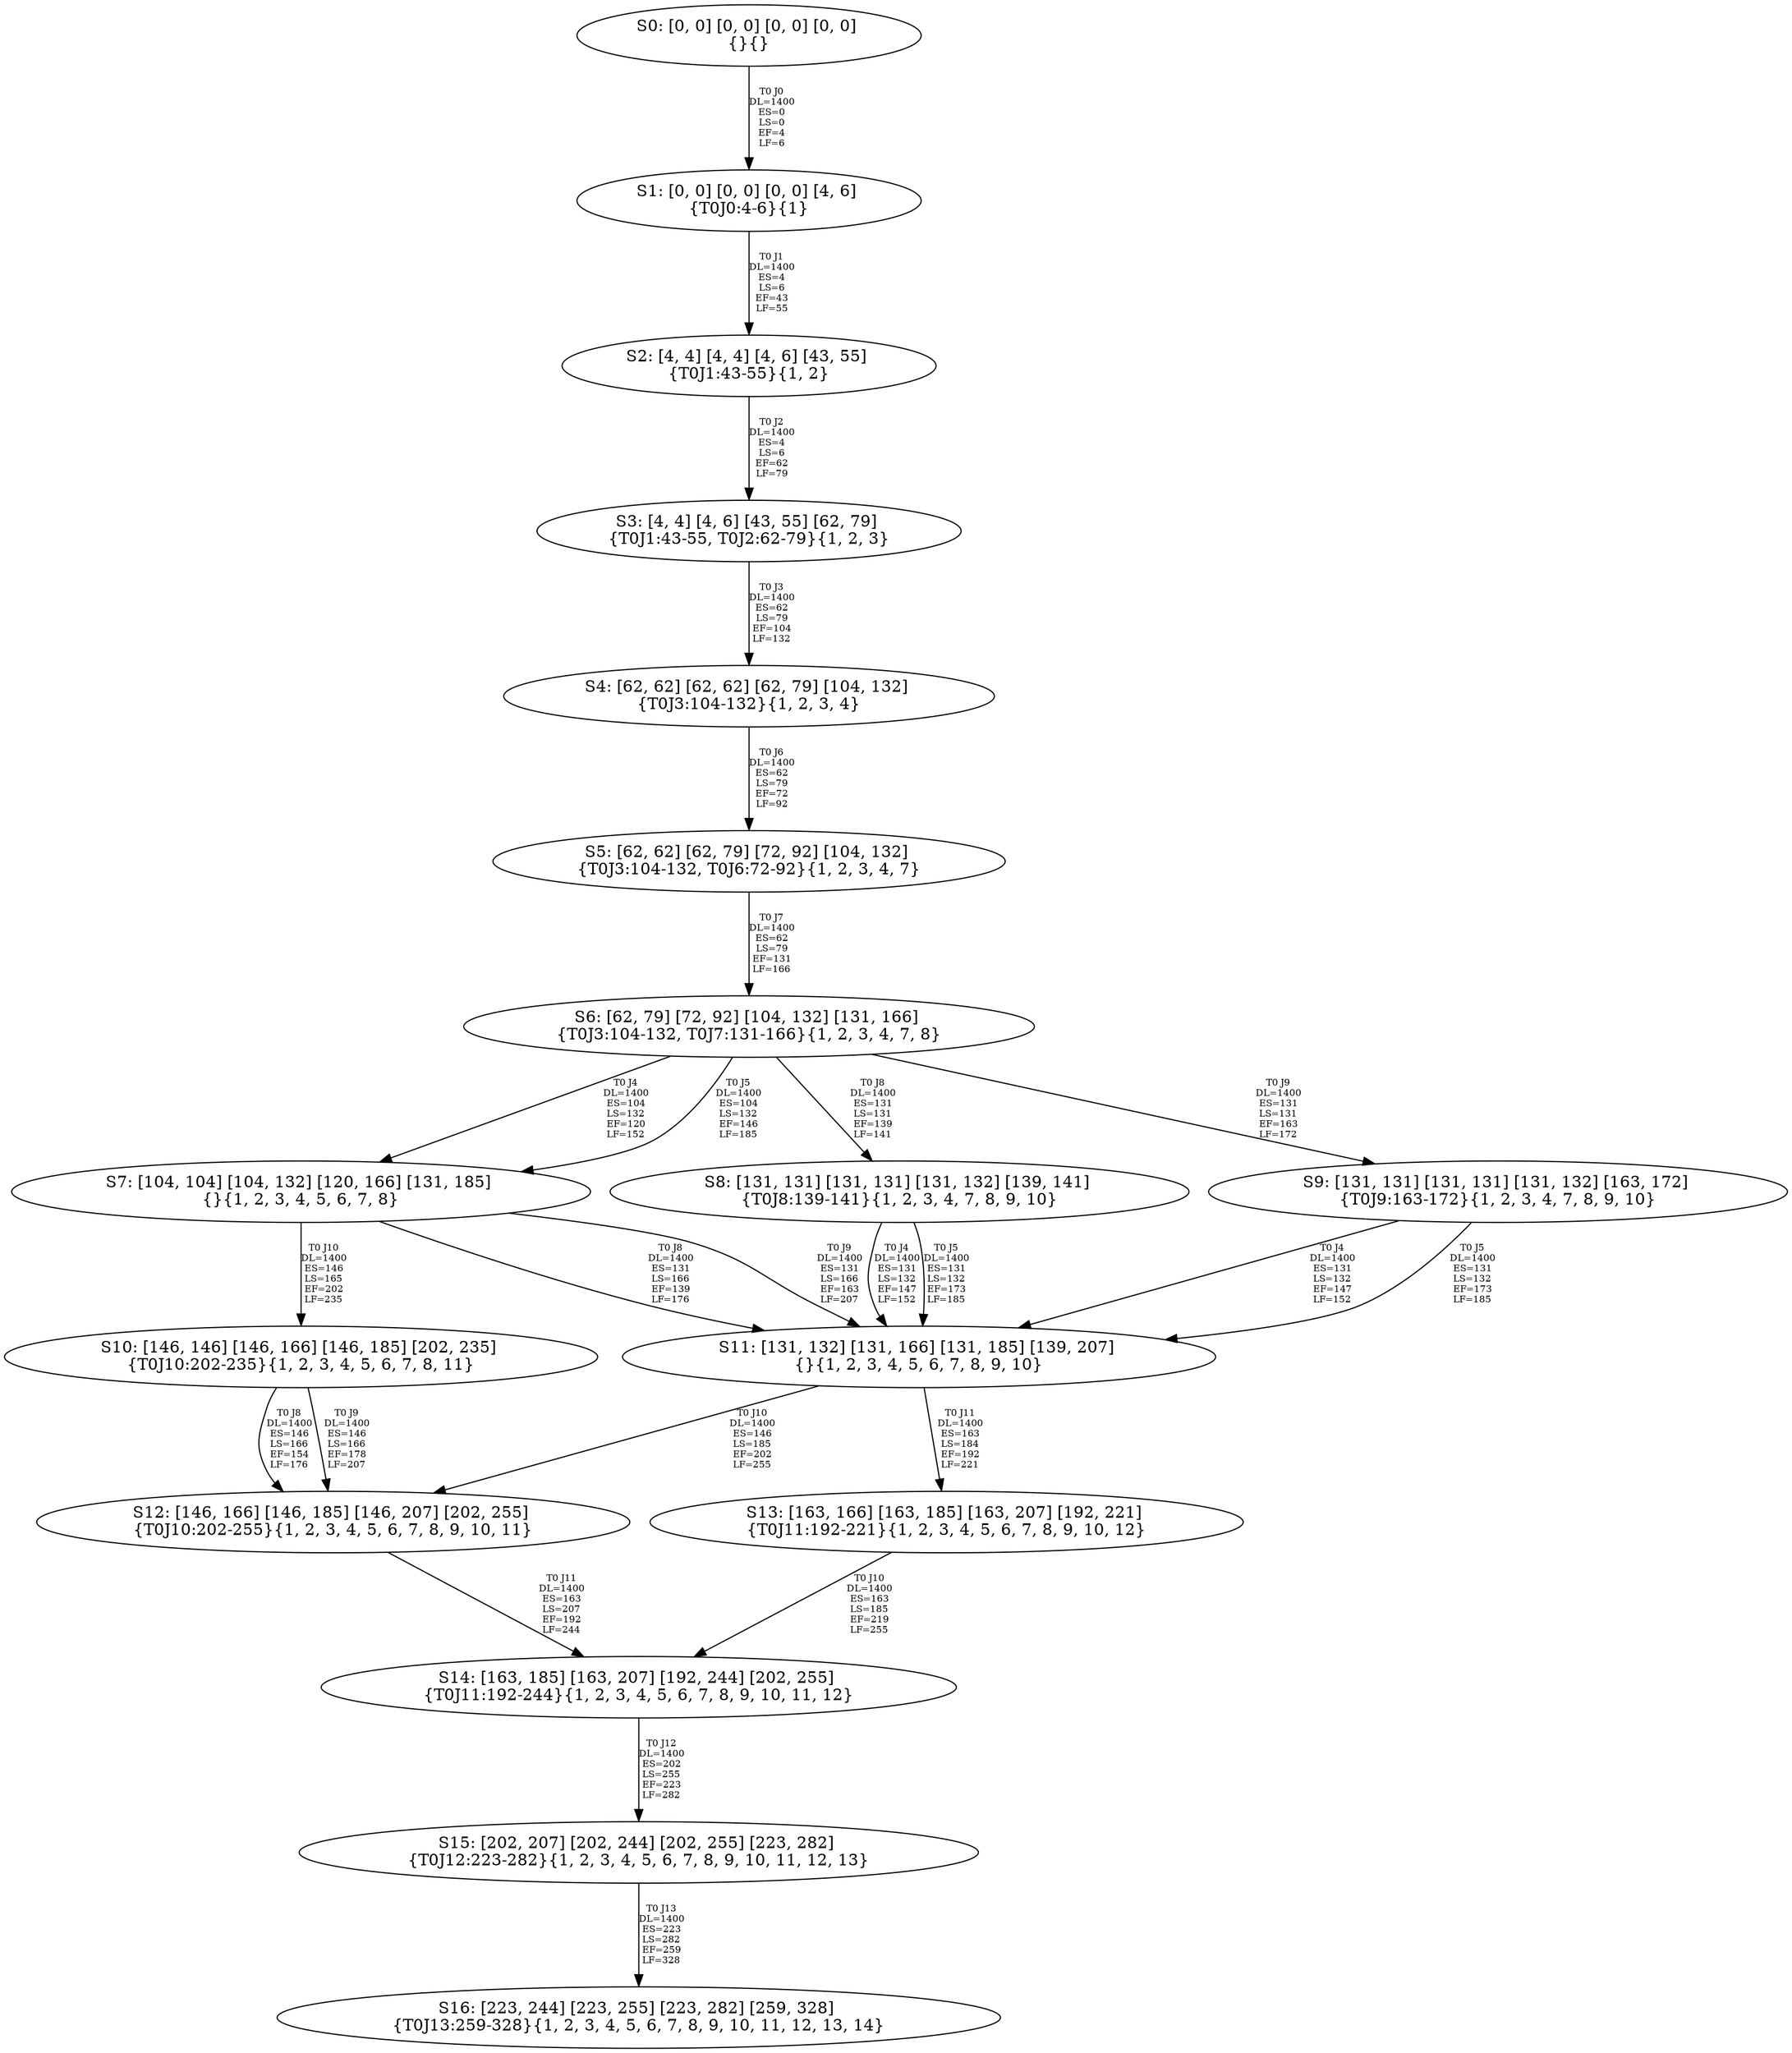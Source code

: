 digraph {
	S0[label="S0: [0, 0] [0, 0] [0, 0] [0, 0] \n{}{}"];
	S1[label="S1: [0, 0] [0, 0] [0, 0] [4, 6] \n{T0J0:4-6}{1}"];
	S2[label="S2: [4, 4] [4, 4] [4, 6] [43, 55] \n{T0J1:43-55}{1, 2}"];
	S3[label="S3: [4, 4] [4, 6] [43, 55] [62, 79] \n{T0J1:43-55, T0J2:62-79}{1, 2, 3}"];
	S4[label="S4: [62, 62] [62, 62] [62, 79] [104, 132] \n{T0J3:104-132}{1, 2, 3, 4}"];
	S5[label="S5: [62, 62] [62, 79] [72, 92] [104, 132] \n{T0J3:104-132, T0J6:72-92}{1, 2, 3, 4, 7}"];
	S6[label="S6: [62, 79] [72, 92] [104, 132] [131, 166] \n{T0J3:104-132, T0J7:131-166}{1, 2, 3, 4, 7, 8}"];
	S7[label="S7: [104, 104] [104, 132] [120, 166] [131, 185] \n{}{1, 2, 3, 4, 5, 6, 7, 8}"];
	S8[label="S8: [131, 131] [131, 131] [131, 132] [139, 141] \n{T0J8:139-141}{1, 2, 3, 4, 7, 8, 9, 10}"];
	S9[label="S9: [131, 131] [131, 131] [131, 132] [163, 172] \n{T0J9:163-172}{1, 2, 3, 4, 7, 8, 9, 10}"];
	S10[label="S10: [146, 146] [146, 166] [146, 185] [202, 235] \n{T0J10:202-235}{1, 2, 3, 4, 5, 6, 7, 8, 11}"];
	S11[label="S11: [131, 132] [131, 166] [131, 185] [139, 207] \n{}{1, 2, 3, 4, 5, 6, 7, 8, 9, 10}"];
	S12[label="S12: [146, 166] [146, 185] [146, 207] [202, 255] \n{T0J10:202-255}{1, 2, 3, 4, 5, 6, 7, 8, 9, 10, 11}"];
	S13[label="S13: [163, 166] [163, 185] [163, 207] [192, 221] \n{T0J11:192-221}{1, 2, 3, 4, 5, 6, 7, 8, 9, 10, 12}"];
	S14[label="S14: [163, 185] [163, 207] [192, 244] [202, 255] \n{T0J11:192-244}{1, 2, 3, 4, 5, 6, 7, 8, 9, 10, 11, 12}"];
	S15[label="S15: [202, 207] [202, 244] [202, 255] [223, 282] \n{T0J12:223-282}{1, 2, 3, 4, 5, 6, 7, 8, 9, 10, 11, 12, 13}"];
	S16[label="S16: [223, 244] [223, 255] [223, 282] [259, 328] \n{T0J13:259-328}{1, 2, 3, 4, 5, 6, 7, 8, 9, 10, 11, 12, 13, 14}"];
	S0 -> S1[label="T0 J0\nDL=1400\nES=0\nLS=0\nEF=4\nLF=6",fontsize=8];
	S1 -> S2[label="T0 J1\nDL=1400\nES=4\nLS=6\nEF=43\nLF=55",fontsize=8];
	S2 -> S3[label="T0 J2\nDL=1400\nES=4\nLS=6\nEF=62\nLF=79",fontsize=8];
	S3 -> S4[label="T0 J3\nDL=1400\nES=62\nLS=79\nEF=104\nLF=132",fontsize=8];
	S4 -> S5[label="T0 J6\nDL=1400\nES=62\nLS=79\nEF=72\nLF=92",fontsize=8];
	S5 -> S6[label="T0 J7\nDL=1400\nES=62\nLS=79\nEF=131\nLF=166",fontsize=8];
	S6 -> S7[label="T0 J4\nDL=1400\nES=104\nLS=132\nEF=120\nLF=152",fontsize=8];
	S6 -> S7[label="T0 J5\nDL=1400\nES=104\nLS=132\nEF=146\nLF=185",fontsize=8];
	S6 -> S8[label="T0 J8\nDL=1400\nES=131\nLS=131\nEF=139\nLF=141",fontsize=8];
	S6 -> S9[label="T0 J9\nDL=1400\nES=131\nLS=131\nEF=163\nLF=172",fontsize=8];
	S7 -> S11[label="T0 J8\nDL=1400\nES=131\nLS=166\nEF=139\nLF=176",fontsize=8];
	S7 -> S11[label="T0 J9\nDL=1400\nES=131\nLS=166\nEF=163\nLF=207",fontsize=8];
	S7 -> S10[label="T0 J10\nDL=1400\nES=146\nLS=165\nEF=202\nLF=235",fontsize=8];
	S8 -> S11[label="T0 J4\nDL=1400\nES=131\nLS=132\nEF=147\nLF=152",fontsize=8];
	S8 -> S11[label="T0 J5\nDL=1400\nES=131\nLS=132\nEF=173\nLF=185",fontsize=8];
	S9 -> S11[label="T0 J4\nDL=1400\nES=131\nLS=132\nEF=147\nLF=152",fontsize=8];
	S9 -> S11[label="T0 J5\nDL=1400\nES=131\nLS=132\nEF=173\nLF=185",fontsize=8];
	S10 -> S12[label="T0 J8\nDL=1400\nES=146\nLS=166\nEF=154\nLF=176",fontsize=8];
	S10 -> S12[label="T0 J9\nDL=1400\nES=146\nLS=166\nEF=178\nLF=207",fontsize=8];
	S11 -> S12[label="T0 J10\nDL=1400\nES=146\nLS=185\nEF=202\nLF=255",fontsize=8];
	S11 -> S13[label="T0 J11\nDL=1400\nES=163\nLS=184\nEF=192\nLF=221",fontsize=8];
	S12 -> S14[label="T0 J11\nDL=1400\nES=163\nLS=207\nEF=192\nLF=244",fontsize=8];
	S13 -> S14[label="T0 J10\nDL=1400\nES=163\nLS=185\nEF=219\nLF=255",fontsize=8];
	S14 -> S15[label="T0 J12\nDL=1400\nES=202\nLS=255\nEF=223\nLF=282",fontsize=8];
	S15 -> S16[label="T0 J13\nDL=1400\nES=223\nLS=282\nEF=259\nLF=328",fontsize=8];
}
